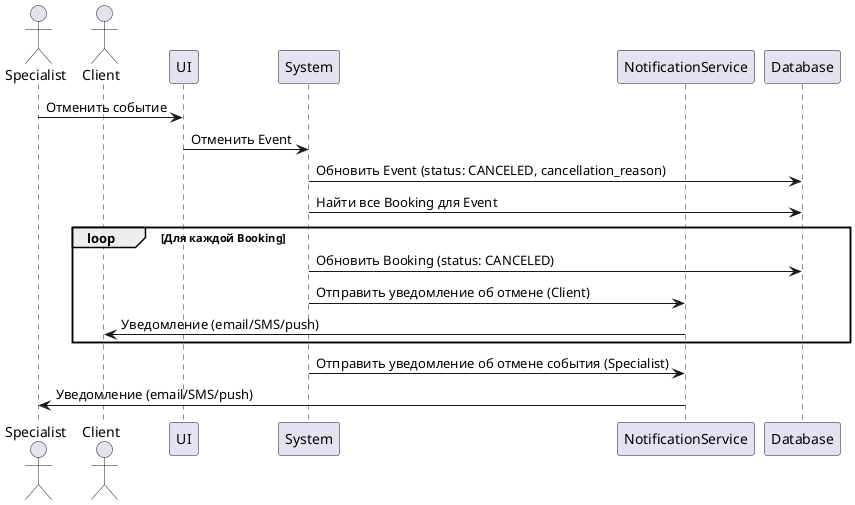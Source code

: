 ' Специалист отменяет событие
@startuml
actor Specialist
actor Client
participant "UI" as UI
participant "System" as System
participant "NotificationService" as NS
participant "Database" as DB

Specialist -> UI: Отменить событие
UI -> System: Отменить Event
System -> DB: Обновить Event (status: CANCELED, cancellation_reason)
System -> DB: Найти все Booking для Event
loop Для каждой Booking
  System -> DB: Обновить Booking (status: CANCELED)
  System -> NS: Отправить уведомление об отмене (Client)
  NS -> Client: Уведомление (email/SMS/push)
end
System -> NS: Отправить уведомление об отмене события (Specialist)
NS -> Specialist: Уведомление (email/SMS/push)
@enduml